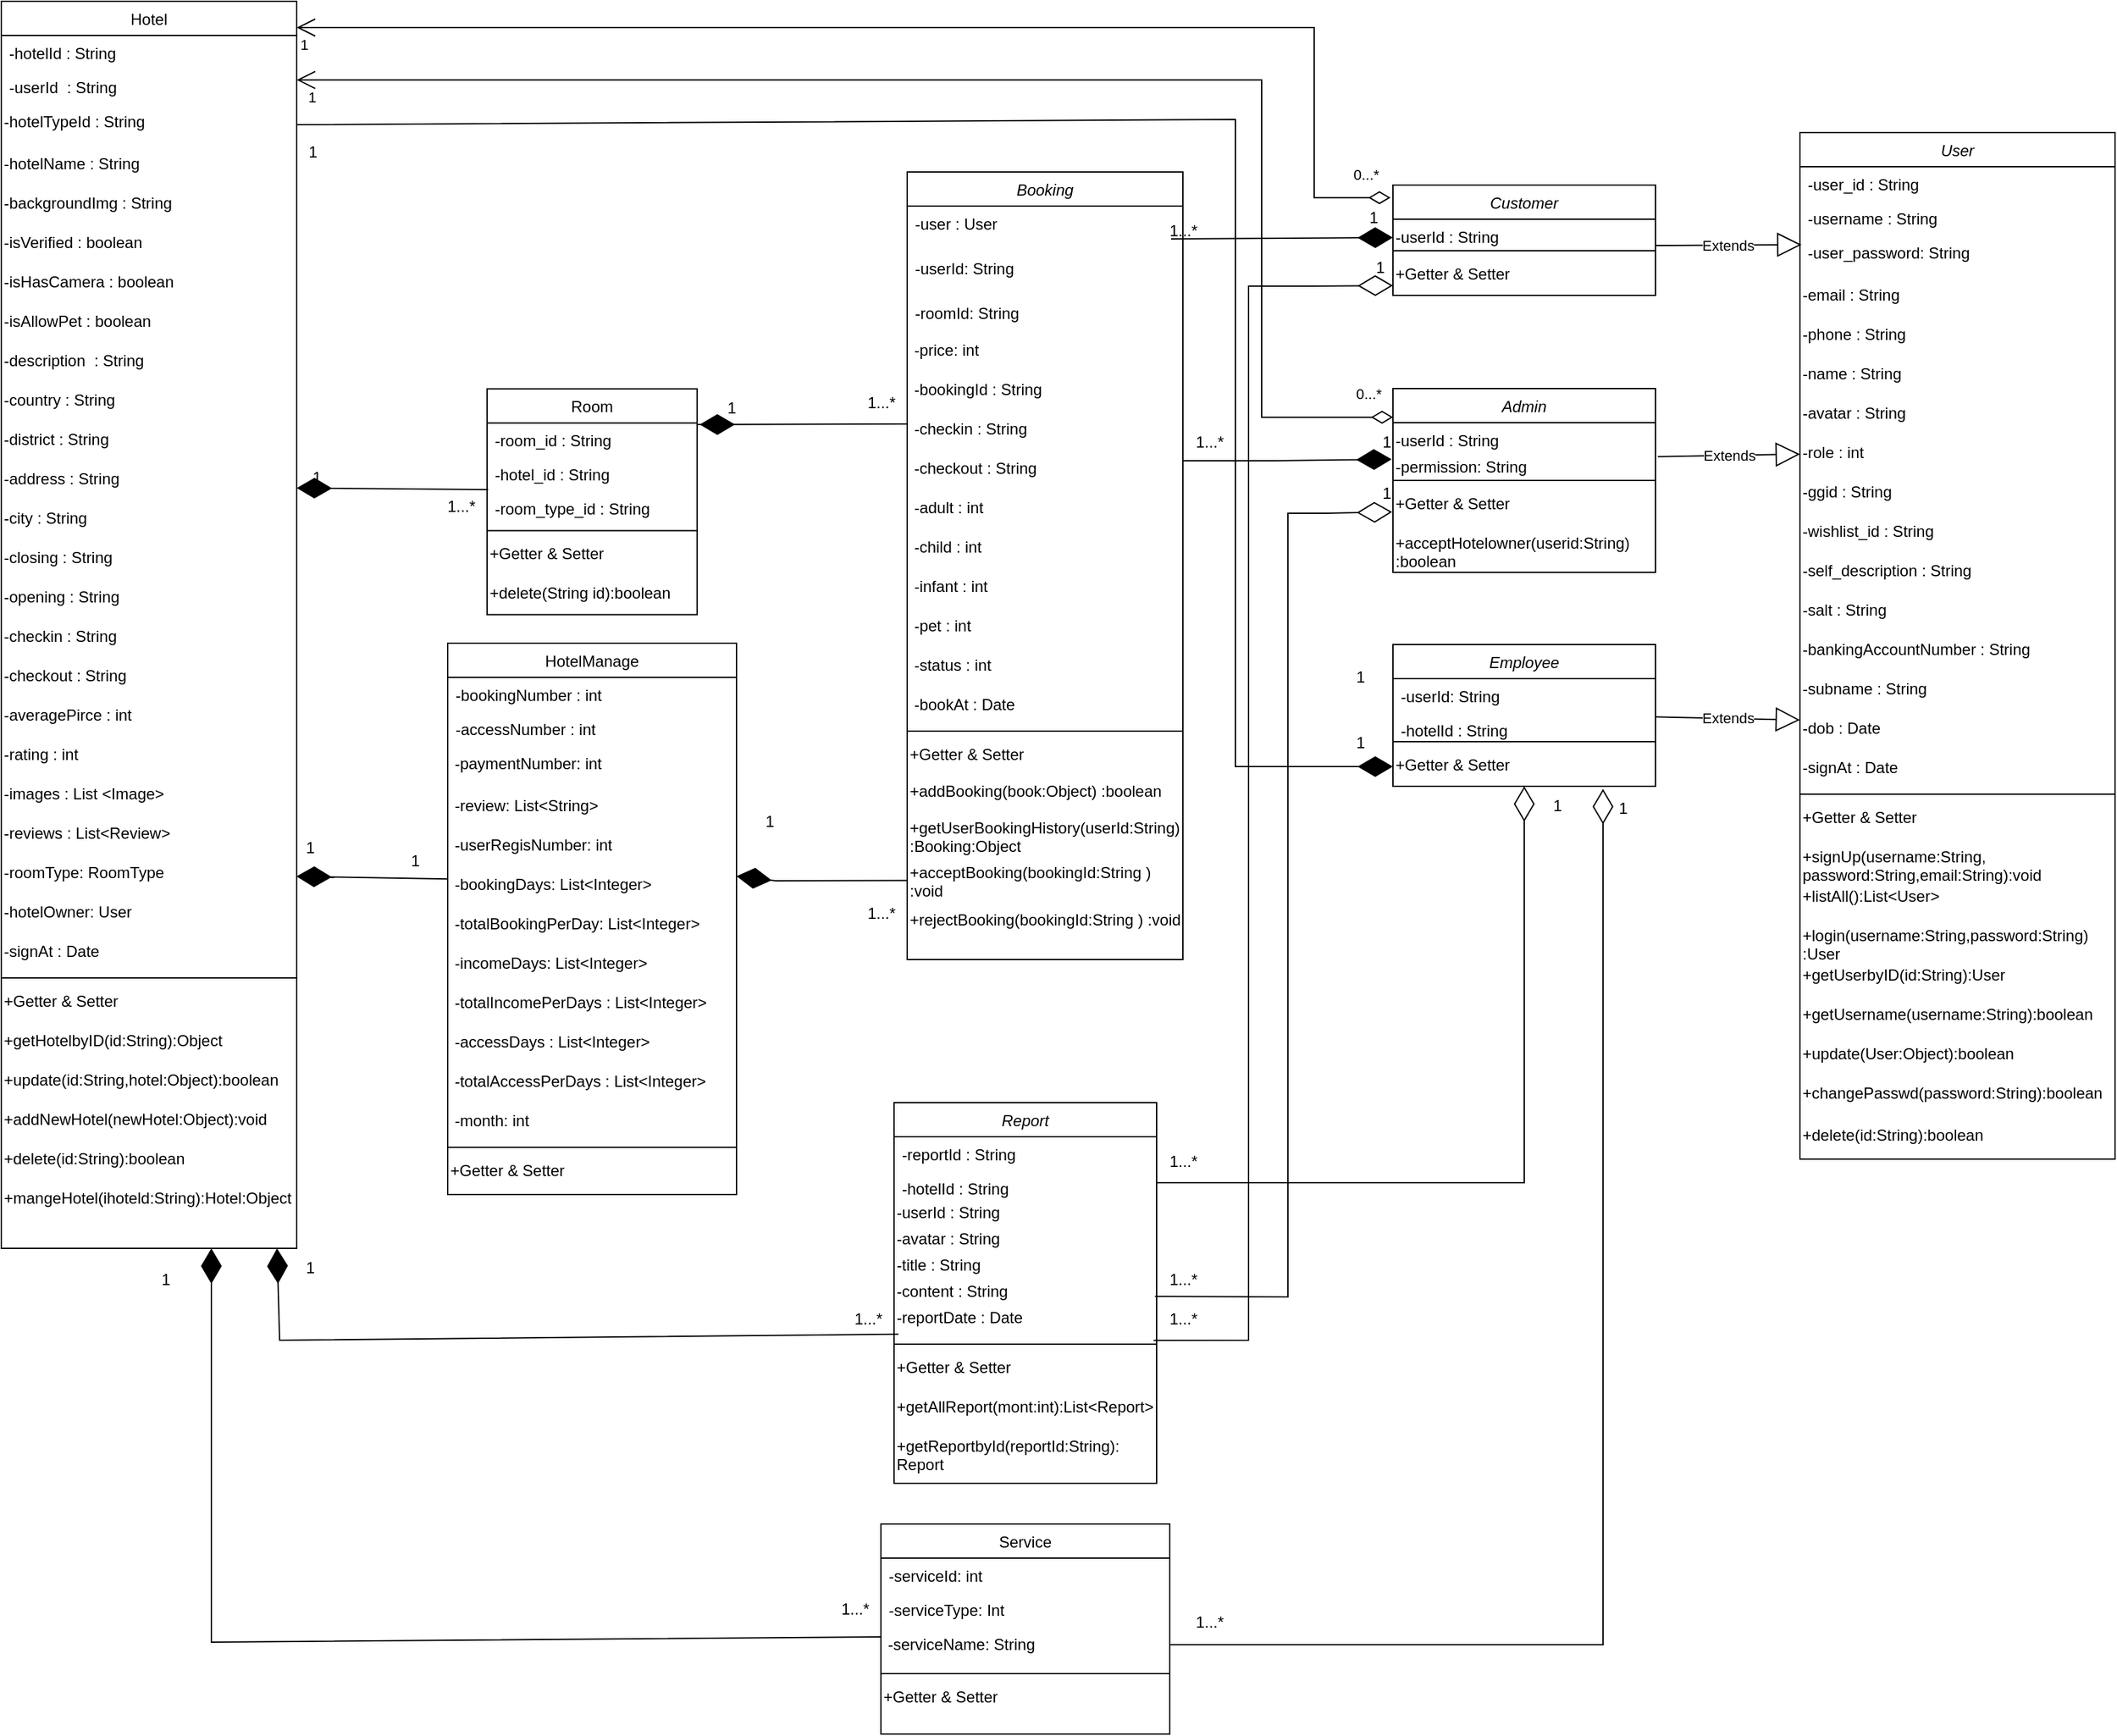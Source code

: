 <mxfile version="21.5.0" type="google">
  <diagram name="Page-1" id="u8LZw5R5EZJJty8M6dNz">
    <mxGraphModel grid="1" page="1" gridSize="10" guides="1" tooltips="1" connect="1" arrows="1" fold="1" pageScale="1" pageWidth="850" pageHeight="1100" math="0" shadow="0">
      <root>
        <mxCell id="0" />
        <mxCell id="1" parent="0" />
        <mxCell id="a9qANa3PcaQQ9SdjPRjh-1" value="User" style="swimlane;fontStyle=2;align=center;verticalAlign=top;childLayout=stackLayout;horizontal=1;startSize=26;horizontalStack=0;resizeParent=1;resizeLast=0;collapsible=1;marginBottom=0;rounded=0;shadow=0;strokeWidth=1;" vertex="1" parent="1">
          <mxGeometry x="2070" y="130" width="240" height="782" as="geometry">
            <mxRectangle x="230" y="140" width="160" height="26" as="alternateBounds" />
          </mxGeometry>
        </mxCell>
        <mxCell id="a9qANa3PcaQQ9SdjPRjh-2" value="-user_id : String" style="text;align=left;verticalAlign=top;spacingLeft=4;spacingRight=4;overflow=hidden;rotatable=0;points=[[0,0.5],[1,0.5]];portConstraint=eastwest;" vertex="1" parent="a9qANa3PcaQQ9SdjPRjh-1">
          <mxGeometry y="26" width="240" height="26" as="geometry" />
        </mxCell>
        <mxCell id="a9qANa3PcaQQ9SdjPRjh-3" value="-username : String" style="text;align=left;verticalAlign=top;spacingLeft=4;spacingRight=4;overflow=hidden;rotatable=0;points=[[0,0.5],[1,0.5]];portConstraint=eastwest;rounded=0;shadow=0;html=0;" vertex="1" parent="a9qANa3PcaQQ9SdjPRjh-1">
          <mxGeometry y="52" width="240" height="26" as="geometry" />
        </mxCell>
        <mxCell id="a9qANa3PcaQQ9SdjPRjh-4" value="-user_password: String " style="text;align=left;verticalAlign=top;spacingLeft=4;spacingRight=4;overflow=hidden;rotatable=0;points=[[0,0.5],[1,0.5]];portConstraint=eastwest;rounded=0;shadow=0;html=0;" vertex="1" parent="a9qANa3PcaQQ9SdjPRjh-1">
          <mxGeometry y="78" width="240" height="32" as="geometry" />
        </mxCell>
        <mxCell id="a9qANa3PcaQQ9SdjPRjh-5" value="-email&amp;nbsp;: String" style="text;whiteSpace=wrap;html=1;" vertex="1" parent="a9qANa3PcaQQ9SdjPRjh-1">
          <mxGeometry y="110" width="240" height="30" as="geometry" />
        </mxCell>
        <mxCell id="a9qANa3PcaQQ9SdjPRjh-6" value="-phone&amp;nbsp;: String" style="text;whiteSpace=wrap;html=1;" vertex="1" parent="a9qANa3PcaQQ9SdjPRjh-1">
          <mxGeometry y="140" width="240" height="30" as="geometry" />
        </mxCell>
        <mxCell id="a9qANa3PcaQQ9SdjPRjh-7" value="-name&amp;nbsp;: String" style="text;whiteSpace=wrap;html=1;" vertex="1" parent="a9qANa3PcaQQ9SdjPRjh-1">
          <mxGeometry y="170" width="240" height="30" as="geometry" />
        </mxCell>
        <mxCell id="a9qANa3PcaQQ9SdjPRjh-8" value="-avatar&amp;nbsp;: String" style="text;whiteSpace=wrap;html=1;" vertex="1" parent="a9qANa3PcaQQ9SdjPRjh-1">
          <mxGeometry y="200" width="240" height="30" as="geometry" />
        </mxCell>
        <mxCell id="a9qANa3PcaQQ9SdjPRjh-9" value="-role : int" style="text;whiteSpace=wrap;html=1;" vertex="1" parent="a9qANa3PcaQQ9SdjPRjh-1">
          <mxGeometry y="230" width="240" height="30" as="geometry" />
        </mxCell>
        <mxCell id="a9qANa3PcaQQ9SdjPRjh-10" value="-ggid&amp;nbsp;: String" style="text;whiteSpace=wrap;html=1;" vertex="1" parent="a9qANa3PcaQQ9SdjPRjh-1">
          <mxGeometry y="260" width="240" height="30" as="geometry" />
        </mxCell>
        <mxCell id="a9qANa3PcaQQ9SdjPRjh-11" value="-wishlist_id&amp;nbsp;: String" style="text;whiteSpace=wrap;html=1;" vertex="1" parent="a9qANa3PcaQQ9SdjPRjh-1">
          <mxGeometry y="290" width="240" height="30" as="geometry" />
        </mxCell>
        <mxCell id="a9qANa3PcaQQ9SdjPRjh-12" value="-self_description&amp;nbsp;: String" style="text;whiteSpace=wrap;html=1;" vertex="1" parent="a9qANa3PcaQQ9SdjPRjh-1">
          <mxGeometry y="320" width="240" height="30" as="geometry" />
        </mxCell>
        <mxCell id="a9qANa3PcaQQ9SdjPRjh-13" value="-salt&amp;nbsp;: String" style="text;whiteSpace=wrap;html=1;" vertex="1" parent="a9qANa3PcaQQ9SdjPRjh-1">
          <mxGeometry y="350" width="240" height="30" as="geometry" />
        </mxCell>
        <mxCell id="a9qANa3PcaQQ9SdjPRjh-14" value="-bankingAccountNumber&amp;nbsp;: String" style="text;whiteSpace=wrap;html=1;" vertex="1" parent="a9qANa3PcaQQ9SdjPRjh-1">
          <mxGeometry y="380" width="240" height="30" as="geometry" />
        </mxCell>
        <mxCell id="a9qANa3PcaQQ9SdjPRjh-15" value="-subname&amp;nbsp;: String" style="text;whiteSpace=wrap;html=1;" vertex="1" parent="a9qANa3PcaQQ9SdjPRjh-1">
          <mxGeometry y="410" width="240" height="30" as="geometry" />
        </mxCell>
        <mxCell id="a9qANa3PcaQQ9SdjPRjh-16" value="-dob : Date" style="text;whiteSpace=wrap;html=1;" vertex="1" parent="a9qANa3PcaQQ9SdjPRjh-1">
          <mxGeometry y="440" width="240" height="30" as="geometry" />
        </mxCell>
        <mxCell id="a9qANa3PcaQQ9SdjPRjh-17" value="-signAt : Date" style="text;whiteSpace=wrap;html=1;" vertex="1" parent="a9qANa3PcaQQ9SdjPRjh-1">
          <mxGeometry y="470" width="240" height="30" as="geometry" />
        </mxCell>
        <mxCell id="a9qANa3PcaQQ9SdjPRjh-18" value="" style="line;html=1;strokeWidth=1;align=left;verticalAlign=middle;spacingTop=-1;spacingLeft=3;spacingRight=3;rotatable=0;labelPosition=right;points=[];portConstraint=eastwest;" vertex="1" parent="a9qANa3PcaQQ9SdjPRjh-1">
          <mxGeometry y="500" width="240" height="8" as="geometry" />
        </mxCell>
        <mxCell id="a9qANa3PcaQQ9SdjPRjh-19" value="+Getter &amp;amp; Setter&amp;nbsp;" style="text;whiteSpace=wrap;html=1;" vertex="1" parent="a9qANa3PcaQQ9SdjPRjh-1">
          <mxGeometry y="508" width="240" height="30" as="geometry" />
        </mxCell>
        <mxCell id="a9qANa3PcaQQ9SdjPRjh-20" value="+signUp(username:String,&lt;br&gt;password:String,email:String):void&amp;nbsp;" style="text;whiteSpace=wrap;html=1;" vertex="1" parent="a9qANa3PcaQQ9SdjPRjh-1">
          <mxGeometry y="538" width="240" height="30" as="geometry" />
        </mxCell>
        <mxCell id="a9qANa3PcaQQ9SdjPRjh-21" value="+listAll():List&amp;lt;User&amp;gt;" style="text;whiteSpace=wrap;html=1;" vertex="1" parent="a9qANa3PcaQQ9SdjPRjh-1">
          <mxGeometry y="568" width="240" height="30" as="geometry" />
        </mxCell>
        <mxCell id="a9qANa3PcaQQ9SdjPRjh-22" value="+login(username:String,password:String)&lt;br&gt;:User" style="text;whiteSpace=wrap;html=1;" vertex="1" parent="a9qANa3PcaQQ9SdjPRjh-1">
          <mxGeometry y="598" width="240" height="30" as="geometry" />
        </mxCell>
        <mxCell id="a9qANa3PcaQQ9SdjPRjh-23" value="+getUserbyID(id:String):User" style="text;whiteSpace=wrap;html=1;" vertex="1" parent="a9qANa3PcaQQ9SdjPRjh-1">
          <mxGeometry y="628" width="240" height="30" as="geometry" />
        </mxCell>
        <mxCell id="a9qANa3PcaQQ9SdjPRjh-24" value="+getUsername(username:String):boolean" style="text;whiteSpace=wrap;html=1;" vertex="1" parent="a9qANa3PcaQQ9SdjPRjh-1">
          <mxGeometry y="658" width="240" height="30" as="geometry" />
        </mxCell>
        <mxCell id="a9qANa3PcaQQ9SdjPRjh-25" value="+update(User:Object):boolean" style="text;whiteSpace=wrap;html=1;" vertex="1" parent="a9qANa3PcaQQ9SdjPRjh-1">
          <mxGeometry y="688" width="240" height="30" as="geometry" />
        </mxCell>
        <mxCell id="a9qANa3PcaQQ9SdjPRjh-26" value="+changePasswd(password:String):boolean" style="text;whiteSpace=wrap;html=1;" vertex="1" parent="a9qANa3PcaQQ9SdjPRjh-1">
          <mxGeometry y="718" width="240" height="32" as="geometry" />
        </mxCell>
        <mxCell id="a9qANa3PcaQQ9SdjPRjh-27" value="+delete(id:String):boolean" style="text;whiteSpace=wrap;html=1;" vertex="1" parent="a9qANa3PcaQQ9SdjPRjh-1">
          <mxGeometry y="750" width="240" height="32" as="geometry" />
        </mxCell>
        <mxCell id="a9qANa3PcaQQ9SdjPRjh-28" value="Hotel" style="swimlane;fontStyle=0;align=center;verticalAlign=top;childLayout=stackLayout;horizontal=1;startSize=26;horizontalStack=0;resizeParent=1;resizeLast=0;collapsible=1;marginBottom=0;rounded=0;shadow=0;strokeWidth=1;" vertex="1" parent="1">
          <mxGeometry x="700" y="30" width="225" height="950" as="geometry">
            <mxRectangle x="130" y="380" width="160" height="26" as="alternateBounds" />
          </mxGeometry>
        </mxCell>
        <mxCell id="a9qANa3PcaQQ9SdjPRjh-29" value="-hotelId : String" style="text;align=left;verticalAlign=top;spacingLeft=4;spacingRight=4;overflow=hidden;rotatable=0;points=[[0,0.5],[1,0.5]];portConstraint=eastwest;" vertex="1" parent="a9qANa3PcaQQ9SdjPRjh-28">
          <mxGeometry y="26" width="225" height="26" as="geometry" />
        </mxCell>
        <mxCell id="a9qANa3PcaQQ9SdjPRjh-30" value="-userId  : String" style="text;align=left;verticalAlign=top;spacingLeft=4;spacingRight=4;overflow=hidden;rotatable=0;points=[[0,0.5],[1,0.5]];portConstraint=eastwest;rounded=0;shadow=0;html=0;" vertex="1" parent="a9qANa3PcaQQ9SdjPRjh-28">
          <mxGeometry y="52" width="225" height="26" as="geometry" />
        </mxCell>
        <mxCell id="a9qANa3PcaQQ9SdjPRjh-31" value="-hotelTypeId&amp;nbsp;: String" style="text;whiteSpace=wrap;html=1;" vertex="1" parent="a9qANa3PcaQQ9SdjPRjh-28">
          <mxGeometry y="78" width="225" height="32" as="geometry" />
        </mxCell>
        <mxCell id="a9qANa3PcaQQ9SdjPRjh-32" value="-hotelName&amp;nbsp;: String" style="text;whiteSpace=wrap;html=1;" vertex="1" parent="a9qANa3PcaQQ9SdjPRjh-28">
          <mxGeometry y="110" width="225" height="30" as="geometry" />
        </mxCell>
        <mxCell id="a9qANa3PcaQQ9SdjPRjh-33" value="-backgroundImg&amp;nbsp;: String" style="text;whiteSpace=wrap;html=1;" vertex="1" parent="a9qANa3PcaQQ9SdjPRjh-28">
          <mxGeometry y="140" width="225" height="30" as="geometry" />
        </mxCell>
        <mxCell id="a9qANa3PcaQQ9SdjPRjh-34" value="-isVerified : boolean" style="text;whiteSpace=wrap;html=1;" vertex="1" parent="a9qANa3PcaQQ9SdjPRjh-28">
          <mxGeometry y="170" width="225" height="30" as="geometry" />
        </mxCell>
        <mxCell id="a9qANa3PcaQQ9SdjPRjh-35" value="-isHasCamera : boolean" style="text;whiteSpace=wrap;html=1;" vertex="1" parent="a9qANa3PcaQQ9SdjPRjh-28">
          <mxGeometry y="200" width="225" height="30" as="geometry" />
        </mxCell>
        <mxCell id="a9qANa3PcaQQ9SdjPRjh-36" value="-isAllowPet : boolean" style="text;whiteSpace=wrap;html=1;" vertex="1" parent="a9qANa3PcaQQ9SdjPRjh-28">
          <mxGeometry y="230" width="225" height="30" as="geometry" />
        </mxCell>
        <mxCell id="a9qANa3PcaQQ9SdjPRjh-37" value="-description&amp;nbsp;&amp;nbsp;: String" style="text;whiteSpace=wrap;html=1;" vertex="1" parent="a9qANa3PcaQQ9SdjPRjh-28">
          <mxGeometry y="260" width="225" height="30" as="geometry" />
        </mxCell>
        <mxCell id="a9qANa3PcaQQ9SdjPRjh-38" value="-country&amp;nbsp;: String" style="text;whiteSpace=wrap;html=1;" vertex="1" parent="a9qANa3PcaQQ9SdjPRjh-28">
          <mxGeometry y="290" width="225" height="30" as="geometry" />
        </mxCell>
        <mxCell id="a9qANa3PcaQQ9SdjPRjh-39" value="-district&amp;nbsp;: String" style="text;whiteSpace=wrap;html=1;" vertex="1" parent="a9qANa3PcaQQ9SdjPRjh-28">
          <mxGeometry y="320" width="225" height="30" as="geometry" />
        </mxCell>
        <mxCell id="a9qANa3PcaQQ9SdjPRjh-40" value="-address&amp;nbsp;: String" style="text;whiteSpace=wrap;html=1;" vertex="1" parent="a9qANa3PcaQQ9SdjPRjh-28">
          <mxGeometry y="350" width="225" height="30" as="geometry" />
        </mxCell>
        <mxCell id="a9qANa3PcaQQ9SdjPRjh-41" value="-city&amp;nbsp;: String" style="text;whiteSpace=wrap;html=1;" vertex="1" parent="a9qANa3PcaQQ9SdjPRjh-28">
          <mxGeometry y="380" width="225" height="30" as="geometry" />
        </mxCell>
        <mxCell id="a9qANa3PcaQQ9SdjPRjh-42" value="-closing&amp;nbsp;: String" style="text;whiteSpace=wrap;html=1;" vertex="1" parent="a9qANa3PcaQQ9SdjPRjh-28">
          <mxGeometry y="410" width="225" height="30" as="geometry" />
        </mxCell>
        <mxCell id="a9qANa3PcaQQ9SdjPRjh-43" value="-opening&amp;nbsp;: String" style="text;whiteSpace=wrap;html=1;" vertex="1" parent="a9qANa3PcaQQ9SdjPRjh-28">
          <mxGeometry y="440" width="225" height="30" as="geometry" />
        </mxCell>
        <mxCell id="a9qANa3PcaQQ9SdjPRjh-44" value="-checkin&amp;nbsp;: String" style="text;whiteSpace=wrap;html=1;" vertex="1" parent="a9qANa3PcaQQ9SdjPRjh-28">
          <mxGeometry y="470" width="225" height="30" as="geometry" />
        </mxCell>
        <mxCell id="a9qANa3PcaQQ9SdjPRjh-45" value="-checkout&amp;nbsp;: String" style="text;whiteSpace=wrap;html=1;" vertex="1" parent="a9qANa3PcaQQ9SdjPRjh-28">
          <mxGeometry y="500" width="225" height="30" as="geometry" />
        </mxCell>
        <mxCell id="a9qANa3PcaQQ9SdjPRjh-46" value="-averagePirce : int" style="text;whiteSpace=wrap;html=1;" vertex="1" parent="a9qANa3PcaQQ9SdjPRjh-28">
          <mxGeometry y="530" width="225" height="30" as="geometry" />
        </mxCell>
        <mxCell id="a9qANa3PcaQQ9SdjPRjh-47" value="-rating : int" style="text;whiteSpace=wrap;html=1;" vertex="1" parent="a9qANa3PcaQQ9SdjPRjh-28">
          <mxGeometry y="560" width="225" height="30" as="geometry" />
        </mxCell>
        <mxCell id="a9qANa3PcaQQ9SdjPRjh-49" value="-images : List &amp;lt;Image&amp;gt;" style="text;whiteSpace=wrap;html=1;" vertex="1" parent="a9qANa3PcaQQ9SdjPRjh-28">
          <mxGeometry y="590" width="225" height="30" as="geometry" />
        </mxCell>
        <mxCell id="a9qANa3PcaQQ9SdjPRjh-50" value="-reviews : List&amp;lt;Review&amp;gt;" style="text;whiteSpace=wrap;html=1;" vertex="1" parent="a9qANa3PcaQQ9SdjPRjh-28">
          <mxGeometry y="620" width="225" height="30" as="geometry" />
        </mxCell>
        <mxCell id="a9qANa3PcaQQ9SdjPRjh-51" value="-roomType: RoomType" style="text;whiteSpace=wrap;html=1;" vertex="1" parent="a9qANa3PcaQQ9SdjPRjh-28">
          <mxGeometry y="650" width="225" height="30" as="geometry" />
        </mxCell>
        <mxCell id="a9qANa3PcaQQ9SdjPRjh-53" value="-hotelOwner: User" style="text;whiteSpace=wrap;html=1;" vertex="1" parent="a9qANa3PcaQQ9SdjPRjh-28">
          <mxGeometry y="680" width="225" height="30" as="geometry" />
        </mxCell>
        <mxCell id="a9qANa3PcaQQ9SdjPRjh-54" value="-signAt : Date" style="text;whiteSpace=wrap;html=1;" vertex="1" parent="a9qANa3PcaQQ9SdjPRjh-28">
          <mxGeometry y="710" width="225" height="30" as="geometry" />
        </mxCell>
        <mxCell id="a9qANa3PcaQQ9SdjPRjh-55" value="" style="line;html=1;strokeWidth=1;align=left;verticalAlign=middle;spacingTop=-1;spacingLeft=3;spacingRight=3;rotatable=0;labelPosition=right;points=[];portConstraint=eastwest;" vertex="1" parent="a9qANa3PcaQQ9SdjPRjh-28">
          <mxGeometry y="740" width="225" height="8" as="geometry" />
        </mxCell>
        <mxCell id="a9qANa3PcaQQ9SdjPRjh-56" value="+Getter &amp;amp; Setter&amp;nbsp;" style="text;whiteSpace=wrap;html=1;" vertex="1" parent="a9qANa3PcaQQ9SdjPRjh-28">
          <mxGeometry y="748" width="225" height="30" as="geometry" />
        </mxCell>
        <mxCell id="a9qANa3PcaQQ9SdjPRjh-57" value="+getHotelbyID(id:String):Object" style="text;whiteSpace=wrap;html=1;" vertex="1" parent="a9qANa3PcaQQ9SdjPRjh-28">
          <mxGeometry y="778" width="225" height="30" as="geometry" />
        </mxCell>
        <mxCell id="a9qANa3PcaQQ9SdjPRjh-58" value="+update(id:String,hotel:Object):boolean" style="text;whiteSpace=wrap;html=1;" vertex="1" parent="a9qANa3PcaQQ9SdjPRjh-28">
          <mxGeometry y="808" width="225" height="30" as="geometry" />
        </mxCell>
        <mxCell id="a9qANa3PcaQQ9SdjPRjh-59" value="+addNewHotel(newHotel:Object):void" style="text;whiteSpace=wrap;html=1;" vertex="1" parent="a9qANa3PcaQQ9SdjPRjh-28">
          <mxGeometry y="838" width="225" height="30" as="geometry" />
        </mxCell>
        <mxCell id="a9qANa3PcaQQ9SdjPRjh-60" value="+delete(id:String):boolean" style="text;whiteSpace=wrap;html=1;" vertex="1" parent="a9qANa3PcaQQ9SdjPRjh-28">
          <mxGeometry y="868" width="225" height="30" as="geometry" />
        </mxCell>
        <mxCell id="a9qANa3PcaQQ9SdjPRjh-61" value="+mangeHotel(ihoteld:String):Hotel:Object" style="text;whiteSpace=wrap;html=1;" vertex="1" parent="a9qANa3PcaQQ9SdjPRjh-28">
          <mxGeometry y="898" width="225" height="30" as="geometry" />
        </mxCell>
        <mxCell id="a9qANa3PcaQQ9SdjPRjh-62" value="Room" style="swimlane;fontStyle=0;align=center;verticalAlign=top;childLayout=stackLayout;horizontal=1;startSize=26;horizontalStack=0;resizeParent=1;resizeLast=0;collapsible=1;marginBottom=0;rounded=0;shadow=0;strokeWidth=1;" vertex="1" parent="1">
          <mxGeometry x="1070" y="325.24" width="160" height="172" as="geometry">
            <mxRectangle x="550" y="140" width="160" height="26" as="alternateBounds" />
          </mxGeometry>
        </mxCell>
        <mxCell id="a9qANa3PcaQQ9SdjPRjh-63" value="" style="endArrow=diamondThin;endFill=1;endSize=24;html=1;rounded=0;entryX=1.012;entryY=-0.031;entryDx=0;entryDy=0;exitX=1.001;exitY=-0.031;exitDx=0;exitDy=0;entryPerimeter=0;exitPerimeter=0;" edge="1" parent="a9qANa3PcaQQ9SdjPRjh-62">
          <mxGeometry width="160" relative="1" as="geometry">
            <mxPoint x="160.16" y="27.194" as="sourcePoint" />
            <mxPoint x="161.92" y="27.194" as="targetPoint" />
            <Array as="points">
              <mxPoint x="320" y="26.76" />
            </Array>
          </mxGeometry>
        </mxCell>
        <mxCell id="a9qANa3PcaQQ9SdjPRjh-64" value="-room_id : String" style="text;align=left;verticalAlign=top;spacingLeft=4;spacingRight=4;overflow=hidden;rotatable=0;points=[[0,0.5],[1,0.5]];portConstraint=eastwest;" vertex="1" parent="a9qANa3PcaQQ9SdjPRjh-62">
          <mxGeometry y="26" width="160" height="26" as="geometry" />
        </mxCell>
        <mxCell id="a9qANa3PcaQQ9SdjPRjh-65" value="-hotel_id : String" style="text;align=left;verticalAlign=top;spacingLeft=4;spacingRight=4;overflow=hidden;rotatable=0;points=[[0,0.5],[1,0.5]];portConstraint=eastwest;rounded=0;shadow=0;html=0;" vertex="1" parent="a9qANa3PcaQQ9SdjPRjh-62">
          <mxGeometry y="52" width="160" height="26" as="geometry" />
        </mxCell>
        <mxCell id="a9qANa3PcaQQ9SdjPRjh-66" value="-room_type_id : String" style="text;align=left;verticalAlign=top;spacingLeft=4;spacingRight=4;overflow=hidden;rotatable=0;points=[[0,0.5],[1,0.5]];portConstraint=eastwest;rounded=0;shadow=0;html=0;" vertex="1" parent="a9qANa3PcaQQ9SdjPRjh-62">
          <mxGeometry y="78" width="160" height="26" as="geometry" />
        </mxCell>
        <mxCell id="a9qANa3PcaQQ9SdjPRjh-67" value="" style="line;html=1;strokeWidth=1;align=left;verticalAlign=middle;spacingTop=-1;spacingLeft=3;spacingRight=3;rotatable=0;labelPosition=right;points=[];portConstraint=eastwest;" vertex="1" parent="a9qANa3PcaQQ9SdjPRjh-62">
          <mxGeometry y="104" width="160" height="8" as="geometry" />
        </mxCell>
        <mxCell id="a9qANa3PcaQQ9SdjPRjh-68" value="+Getter &amp;amp; Setter&amp;nbsp;" style="text;whiteSpace=wrap;html=1;" vertex="1" parent="a9qANa3PcaQQ9SdjPRjh-62">
          <mxGeometry y="112" width="160" height="30" as="geometry" />
        </mxCell>
        <mxCell id="a9qANa3PcaQQ9SdjPRjh-69" value="+delete(String id):boolean" style="text;whiteSpace=wrap;html=1;" vertex="1" parent="a9qANa3PcaQQ9SdjPRjh-62">
          <mxGeometry y="142" width="160" height="30" as="geometry" />
        </mxCell>
        <mxCell id="a9qANa3PcaQQ9SdjPRjh-70" value="Report" style="swimlane;fontStyle=2;align=center;verticalAlign=top;childLayout=stackLayout;horizontal=1;startSize=26;horizontalStack=0;resizeParent=1;resizeLast=0;collapsible=1;marginBottom=0;rounded=0;shadow=0;strokeWidth=1;" vertex="1" parent="1">
          <mxGeometry x="1380" y="869" width="200" height="290" as="geometry">
            <mxRectangle x="230" y="140" width="160" height="26" as="alternateBounds" />
          </mxGeometry>
        </mxCell>
        <mxCell id="a9qANa3PcaQQ9SdjPRjh-71" value="-reportId : String" style="text;align=left;verticalAlign=top;spacingLeft=4;spacingRight=4;overflow=hidden;rotatable=0;points=[[0,0.5],[1,0.5]];portConstraint=eastwest;" vertex="1" parent="a9qANa3PcaQQ9SdjPRjh-70">
          <mxGeometry y="26" width="200" height="26" as="geometry" />
        </mxCell>
        <mxCell id="a9qANa3PcaQQ9SdjPRjh-72" value="-hotelId : String" style="text;align=left;verticalAlign=top;spacingLeft=4;spacingRight=4;overflow=hidden;rotatable=0;points=[[0,0.5],[1,0.5]];portConstraint=eastwest;rounded=0;shadow=0;html=0;" vertex="1" parent="a9qANa3PcaQQ9SdjPRjh-70">
          <mxGeometry y="52" width="200" height="18" as="geometry" />
        </mxCell>
        <mxCell id="a9qANa3PcaQQ9SdjPRjh-73" value="-userId : String" style="text;whiteSpace=wrap;html=1;" vertex="1" parent="a9qANa3PcaQQ9SdjPRjh-70">
          <mxGeometry y="70" width="200" height="20" as="geometry" />
        </mxCell>
        <mxCell id="a9qANa3PcaQQ9SdjPRjh-74" value="-avatar : String" style="text;whiteSpace=wrap;html=1;" vertex="1" parent="a9qANa3PcaQQ9SdjPRjh-70">
          <mxGeometry y="90" width="200" height="20" as="geometry" />
        </mxCell>
        <mxCell id="a9qANa3PcaQQ9SdjPRjh-75" value="-title : String" style="text;whiteSpace=wrap;html=1;" vertex="1" parent="a9qANa3PcaQQ9SdjPRjh-70">
          <mxGeometry y="110" width="200" height="20" as="geometry" />
        </mxCell>
        <mxCell id="a9qANa3PcaQQ9SdjPRjh-76" value="-content : String" style="text;whiteSpace=wrap;html=1;" vertex="1" parent="a9qANa3PcaQQ9SdjPRjh-70">
          <mxGeometry y="130" width="200" height="20" as="geometry" />
        </mxCell>
        <mxCell id="a9qANa3PcaQQ9SdjPRjh-77" value="-reportDate : Date" style="text;whiteSpace=wrap;html=1;" vertex="1" parent="a9qANa3PcaQQ9SdjPRjh-70">
          <mxGeometry y="150" width="200" height="30" as="geometry" />
        </mxCell>
        <mxCell id="a9qANa3PcaQQ9SdjPRjh-78" value="" style="line;html=1;strokeWidth=1;align=left;verticalAlign=middle;spacingTop=-1;spacingLeft=3;spacingRight=3;rotatable=0;labelPosition=right;points=[];portConstraint=eastwest;" vertex="1" parent="a9qANa3PcaQQ9SdjPRjh-70">
          <mxGeometry y="180" width="200" height="8" as="geometry" />
        </mxCell>
        <mxCell id="a9qANa3PcaQQ9SdjPRjh-79" value="+Getter &amp;amp; Setter&amp;nbsp;" style="text;whiteSpace=wrap;html=1;" vertex="1" parent="a9qANa3PcaQQ9SdjPRjh-70">
          <mxGeometry y="188" width="200" height="30" as="geometry" />
        </mxCell>
        <mxCell id="a9qANa3PcaQQ9SdjPRjh-80" value="+getAllReport(mont:int):List&amp;lt;Report&amp;gt;&amp;nbsp;" style="text;whiteSpace=wrap;html=1;" vertex="1" parent="a9qANa3PcaQQ9SdjPRjh-70">
          <mxGeometry y="218" width="200" height="30" as="geometry" />
        </mxCell>
        <mxCell id="a9qANa3PcaQQ9SdjPRjh-81" value="+getReportbyId(reportId:String):&lt;br&gt;Report&amp;nbsp;" style="text;whiteSpace=wrap;html=1;" vertex="1" parent="a9qANa3PcaQQ9SdjPRjh-70">
          <mxGeometry y="248" width="200" height="42" as="geometry" />
        </mxCell>
        <mxCell id="a9qANa3PcaQQ9SdjPRjh-89" value="HotelManage" style="swimlane;fontStyle=0;align=center;verticalAlign=top;childLayout=stackLayout;horizontal=1;startSize=26;horizontalStack=0;resizeParent=1;resizeLast=0;collapsible=1;marginBottom=0;rounded=0;shadow=0;strokeWidth=1;" vertex="1" parent="1">
          <mxGeometry x="1040" y="519" width="220" height="420" as="geometry">
            <mxRectangle x="130" y="380" width="160" height="26" as="alternateBounds" />
          </mxGeometry>
        </mxCell>
        <mxCell id="a9qANa3PcaQQ9SdjPRjh-90" value="-bookingNumber : int" style="text;align=left;verticalAlign=top;spacingLeft=4;spacingRight=4;overflow=hidden;rotatable=0;points=[[0,0.5],[1,0.5]];portConstraint=eastwest;" vertex="1" parent="a9qANa3PcaQQ9SdjPRjh-89">
          <mxGeometry y="26" width="220" height="26" as="geometry" />
        </mxCell>
        <mxCell id="a9qANa3PcaQQ9SdjPRjh-91" value="-accessNumber : int" style="text;align=left;verticalAlign=top;spacingLeft=4;spacingRight=4;overflow=hidden;rotatable=0;points=[[0,0.5],[1,0.5]];portConstraint=eastwest;rounded=0;shadow=0;html=0;" vertex="1" parent="a9qANa3PcaQQ9SdjPRjh-89">
          <mxGeometry y="52" width="220" height="26" as="geometry" />
        </mxCell>
        <mxCell id="a9qANa3PcaQQ9SdjPRjh-92" value="&amp;nbsp;-paymentNumber: int" style="text;whiteSpace=wrap;html=1;" vertex="1" parent="a9qANa3PcaQQ9SdjPRjh-89">
          <mxGeometry y="78" width="220" height="32" as="geometry" />
        </mxCell>
        <mxCell id="a9qANa3PcaQQ9SdjPRjh-93" value="&amp;nbsp;-review: List&amp;lt;String&amp;gt;" style="text;whiteSpace=wrap;html=1;" vertex="1" parent="a9qANa3PcaQQ9SdjPRjh-89">
          <mxGeometry y="110" width="220" height="30" as="geometry" />
        </mxCell>
        <mxCell id="a9qANa3PcaQQ9SdjPRjh-94" value="&amp;nbsp;-userRegisNumber: int&amp;nbsp;" style="text;whiteSpace=wrap;html=1;" vertex="1" parent="a9qANa3PcaQQ9SdjPRjh-89">
          <mxGeometry y="140" width="220" height="30" as="geometry" />
        </mxCell>
        <mxCell id="a9qANa3PcaQQ9SdjPRjh-95" value="&amp;nbsp;-bookingDays: List&amp;lt;Integer&amp;gt;" style="text;whiteSpace=wrap;html=1;" vertex="1" parent="a9qANa3PcaQQ9SdjPRjh-89">
          <mxGeometry y="170" width="220" height="30" as="geometry" />
        </mxCell>
        <mxCell id="a9qANa3PcaQQ9SdjPRjh-96" value="&amp;nbsp;-totalBookingPerDay: List&amp;lt;Integer&amp;gt;" style="text;whiteSpace=wrap;html=1;" vertex="1" parent="a9qANa3PcaQQ9SdjPRjh-89">
          <mxGeometry y="200" width="220" height="30" as="geometry" />
        </mxCell>
        <mxCell id="a9qANa3PcaQQ9SdjPRjh-97" value="&amp;nbsp;-incomeDays: List&amp;lt;Integer&amp;gt;" style="text;whiteSpace=wrap;html=1;" vertex="1" parent="a9qANa3PcaQQ9SdjPRjh-89">
          <mxGeometry y="230" width="220" height="30" as="geometry" />
        </mxCell>
        <mxCell id="a9qANa3PcaQQ9SdjPRjh-98" value="&amp;nbsp;-totalIncomePerDays : List&amp;lt;Integer&amp;gt;" style="text;whiteSpace=wrap;html=1;" vertex="1" parent="a9qANa3PcaQQ9SdjPRjh-89">
          <mxGeometry y="260" width="220" height="30" as="geometry" />
        </mxCell>
        <mxCell id="a9qANa3PcaQQ9SdjPRjh-99" value="&amp;nbsp;-accessDays : List&amp;lt;Integer&amp;gt;" style="text;whiteSpace=wrap;html=1;" vertex="1" parent="a9qANa3PcaQQ9SdjPRjh-89">
          <mxGeometry y="290" width="220" height="30" as="geometry" />
        </mxCell>
        <mxCell id="a9qANa3PcaQQ9SdjPRjh-100" value="&amp;nbsp;-totalAccessPerDays : List&amp;lt;Integer&amp;gt;" style="text;whiteSpace=wrap;html=1;" vertex="1" parent="a9qANa3PcaQQ9SdjPRjh-89">
          <mxGeometry y="320" width="220" height="30" as="geometry" />
        </mxCell>
        <mxCell id="a9qANa3PcaQQ9SdjPRjh-101" value="&amp;nbsp;-month: int" style="text;whiteSpace=wrap;html=1;" vertex="1" parent="a9qANa3PcaQQ9SdjPRjh-89">
          <mxGeometry y="350" width="220" height="30" as="geometry" />
        </mxCell>
        <mxCell id="a9qANa3PcaQQ9SdjPRjh-102" value="" style="line;html=1;strokeWidth=1;align=left;verticalAlign=middle;spacingTop=-1;spacingLeft=3;spacingRight=3;rotatable=0;labelPosition=right;points=[];portConstraint=eastwest;" vertex="1" parent="a9qANa3PcaQQ9SdjPRjh-89">
          <mxGeometry y="380" width="220" height="8" as="geometry" />
        </mxCell>
        <mxCell id="a9qANa3PcaQQ9SdjPRjh-103" value="+Getter &amp;amp; Setter&amp;nbsp;" style="text;whiteSpace=wrap;html=1;" vertex="1" parent="a9qANa3PcaQQ9SdjPRjh-89">
          <mxGeometry y="388" width="220" height="28" as="geometry" />
        </mxCell>
        <mxCell id="a9qANa3PcaQQ9SdjPRjh-113" value="Booking" style="swimlane;fontStyle=2;align=center;verticalAlign=top;childLayout=stackLayout;horizontal=1;startSize=26;horizontalStack=0;resizeParent=1;resizeLast=0;collapsible=1;marginBottom=0;rounded=0;shadow=0;strokeWidth=1;" vertex="1" parent="1">
          <mxGeometry x="1390" y="160" width="210" height="600" as="geometry">
            <mxRectangle x="230" y="140" width="160" height="26" as="alternateBounds" />
          </mxGeometry>
        </mxCell>
        <mxCell id="a9qANa3PcaQQ9SdjPRjh-114" value="-user : User" style="text;align=left;verticalAlign=top;spacingLeft=4;spacingRight=4;overflow=hidden;rotatable=0;points=[[0,0.5],[1,0.5]];portConstraint=eastwest;" vertex="1" parent="a9qANa3PcaQQ9SdjPRjh-113">
          <mxGeometry y="26" width="210" height="34" as="geometry" />
        </mxCell>
        <mxCell id="a9qANa3PcaQQ9SdjPRjh-115" value="-userId: String" style="text;align=left;verticalAlign=top;spacingLeft=4;spacingRight=4;overflow=hidden;rotatable=0;points=[[0,0.5],[1,0.5]];portConstraint=eastwest;" vertex="1" parent="a9qANa3PcaQQ9SdjPRjh-113">
          <mxGeometry y="60" width="210" height="34" as="geometry" />
        </mxCell>
        <mxCell id="a9qANa3PcaQQ9SdjPRjh-116" value="-roomId: String" style="text;align=left;verticalAlign=top;spacingLeft=4;spacingRight=4;overflow=hidden;rotatable=0;points=[[0,0.5],[1,0.5]];portConstraint=eastwest;rounded=0;shadow=0;html=0;" vertex="1" parent="a9qANa3PcaQQ9SdjPRjh-113">
          <mxGeometry y="94" width="210" height="28" as="geometry" />
        </mxCell>
        <mxCell id="a9qANa3PcaQQ9SdjPRjh-117" value="&amp;nbsp;-price: int" style="text;whiteSpace=wrap;html=1;" vertex="1" parent="a9qANa3PcaQQ9SdjPRjh-113">
          <mxGeometry y="122" width="210" height="30" as="geometry" />
        </mxCell>
        <mxCell id="a9qANa3PcaQQ9SdjPRjh-118" value="&amp;nbsp;-bookingId : String" style="text;whiteSpace=wrap;html=1;" vertex="1" parent="a9qANa3PcaQQ9SdjPRjh-113">
          <mxGeometry y="152" width="210" height="30" as="geometry" />
        </mxCell>
        <mxCell id="a9qANa3PcaQQ9SdjPRjh-119" value="&amp;nbsp;-checkin : String" style="text;whiteSpace=wrap;html=1;" vertex="1" parent="a9qANa3PcaQQ9SdjPRjh-113">
          <mxGeometry y="182" width="210" height="30" as="geometry" />
        </mxCell>
        <mxCell id="a9qANa3PcaQQ9SdjPRjh-120" value="&amp;nbsp;-checkout : String" style="text;whiteSpace=wrap;html=1;" vertex="1" parent="a9qANa3PcaQQ9SdjPRjh-113">
          <mxGeometry y="212" width="210" height="30" as="geometry" />
        </mxCell>
        <mxCell id="a9qANa3PcaQQ9SdjPRjh-121" value="&amp;nbsp;-adult : int" style="text;whiteSpace=wrap;html=1;" vertex="1" parent="a9qANa3PcaQQ9SdjPRjh-113">
          <mxGeometry y="242" width="210" height="30" as="geometry" />
        </mxCell>
        <mxCell id="a9qANa3PcaQQ9SdjPRjh-122" value="&amp;nbsp;-child : int" style="text;whiteSpace=wrap;html=1;" vertex="1" parent="a9qANa3PcaQQ9SdjPRjh-113">
          <mxGeometry y="272" width="210" height="30" as="geometry" />
        </mxCell>
        <mxCell id="a9qANa3PcaQQ9SdjPRjh-123" value="&amp;nbsp;-infant : int" style="text;whiteSpace=wrap;html=1;" vertex="1" parent="a9qANa3PcaQQ9SdjPRjh-113">
          <mxGeometry y="302" width="210" height="30" as="geometry" />
        </mxCell>
        <mxCell id="a9qANa3PcaQQ9SdjPRjh-124" value="&amp;nbsp;-pet : int" style="text;whiteSpace=wrap;html=1;" vertex="1" parent="a9qANa3PcaQQ9SdjPRjh-113">
          <mxGeometry y="332" width="210" height="30" as="geometry" />
        </mxCell>
        <mxCell id="a9qANa3PcaQQ9SdjPRjh-125" value="&amp;nbsp;-status : int" style="text;whiteSpace=wrap;html=1;" vertex="1" parent="a9qANa3PcaQQ9SdjPRjh-113">
          <mxGeometry y="362" width="210" height="30" as="geometry" />
        </mxCell>
        <mxCell id="a9qANa3PcaQQ9SdjPRjh-126" value="&amp;nbsp;-bookAt : Date" style="text;whiteSpace=wrap;html=1;" vertex="1" parent="a9qANa3PcaQQ9SdjPRjh-113">
          <mxGeometry y="392" width="210" height="30" as="geometry" />
        </mxCell>
        <mxCell id="a9qANa3PcaQQ9SdjPRjh-127" value="" style="line;html=1;strokeWidth=1;align=left;verticalAlign=middle;spacingTop=-1;spacingLeft=3;spacingRight=3;rotatable=0;labelPosition=right;points=[];portConstraint=eastwest;" vertex="1" parent="a9qANa3PcaQQ9SdjPRjh-113">
          <mxGeometry y="422" width="210" height="8" as="geometry" />
        </mxCell>
        <mxCell id="a9qANa3PcaQQ9SdjPRjh-128" value="+Getter &amp;amp; Setter&amp;nbsp;" style="text;whiteSpace=wrap;html=1;" vertex="1" parent="a9qANa3PcaQQ9SdjPRjh-113">
          <mxGeometry y="430" width="210" height="28" as="geometry" />
        </mxCell>
        <mxCell id="a9qANa3PcaQQ9SdjPRjh-129" value="+addBooking(book:Object) :boolean" style="text;whiteSpace=wrap;html=1;" vertex="1" parent="a9qANa3PcaQQ9SdjPRjh-113">
          <mxGeometry y="458" width="210" height="28" as="geometry" />
        </mxCell>
        <mxCell id="a9qANa3PcaQQ9SdjPRjh-130" value="+getUserBookingHistory(userId:String) :Booking:Object" style="text;whiteSpace=wrap;html=1;" vertex="1" parent="a9qANa3PcaQQ9SdjPRjh-113">
          <mxGeometry y="486" width="210" height="34" as="geometry" />
        </mxCell>
        <mxCell id="a9qANa3PcaQQ9SdjPRjh-131" value="+acceptBooking(bookingId:String&amp;nbsp;) :void" style="text;whiteSpace=wrap;html=1;" vertex="1" parent="a9qANa3PcaQQ9SdjPRjh-113">
          <mxGeometry y="520" width="210" height="36" as="geometry" />
        </mxCell>
        <mxCell id="a9qANa3PcaQQ9SdjPRjh-132" value="+rejectBooking(bookingId:String&amp;nbsp;) :void" style="text;whiteSpace=wrap;html=1;" vertex="1" parent="a9qANa3PcaQQ9SdjPRjh-113">
          <mxGeometry y="556" width="210" height="30" as="geometry" />
        </mxCell>
        <mxCell id="a9qANa3PcaQQ9SdjPRjh-154" value="1" style="text;html=1;align=center;verticalAlign=middle;resizable=0;points=[];autosize=1;strokeColor=none;fillColor=none;" vertex="1" parent="1">
          <mxGeometry x="925" y="378" width="30" height="30" as="geometry" />
        </mxCell>
        <mxCell id="a9qANa3PcaQQ9SdjPRjh-155" value="" style="endArrow=diamondThin;endFill=1;endSize=24;html=1;rounded=0;exitX=0.005;exitY=0.95;exitDx=0;exitDy=0;exitPerimeter=0;entryX=0;entryY=0.759;entryDx=0;entryDy=0;entryPerimeter=0;" edge="1" parent="1" source="a9qANa3PcaQQ9SdjPRjh-65" target="a9qANa3PcaQQ9SdjPRjh-154">
          <mxGeometry width="160" relative="1" as="geometry">
            <mxPoint x="1000" y="667" as="sourcePoint" />
            <mxPoint x="930" y="410" as="targetPoint" />
            <Array as="points" />
          </mxGeometry>
        </mxCell>
        <mxCell id="a9qANa3PcaQQ9SdjPRjh-156" value="1...*" style="text;html=1;align=center;verticalAlign=middle;resizable=0;points=[];autosize=1;strokeColor=none;fillColor=none;" vertex="1" parent="1">
          <mxGeometry x="1030" y="400" width="40" height="30" as="geometry" />
        </mxCell>
        <mxCell id="a9qANa3PcaQQ9SdjPRjh-157" value="Employee" style="swimlane;fontStyle=2;align=center;verticalAlign=top;childLayout=stackLayout;horizontal=1;startSize=26;horizontalStack=0;resizeParent=1;resizeLast=0;collapsible=1;marginBottom=0;rounded=0;shadow=0;strokeWidth=1;" vertex="1" parent="1">
          <mxGeometry x="1760" y="520" width="200" height="108" as="geometry">
            <mxRectangle x="230" y="140" width="160" height="26" as="alternateBounds" />
          </mxGeometry>
        </mxCell>
        <mxCell id="a9qANa3PcaQQ9SdjPRjh-158" value="-userId: String" style="text;align=left;verticalAlign=top;spacingLeft=4;spacingRight=4;overflow=hidden;rotatable=0;points=[[0,0.5],[1,0.5]];portConstraint=eastwest;" vertex="1" parent="a9qANa3PcaQQ9SdjPRjh-157">
          <mxGeometry y="26" width="200" height="26" as="geometry" />
        </mxCell>
        <mxCell id="a9qANa3PcaQQ9SdjPRjh-159" value="-hotelId : String" style="text;align=left;verticalAlign=top;spacingLeft=4;spacingRight=4;overflow=hidden;rotatable=0;points=[[0,0.5],[1,0.5]];portConstraint=eastwest;rounded=0;shadow=0;html=0;" vertex="1" parent="a9qANa3PcaQQ9SdjPRjh-157">
          <mxGeometry y="52" width="200" height="18" as="geometry" />
        </mxCell>
        <mxCell id="a9qANa3PcaQQ9SdjPRjh-160" value="" style="line;html=1;strokeWidth=1;align=left;verticalAlign=middle;spacingTop=-1;spacingLeft=3;spacingRight=3;rotatable=0;labelPosition=right;points=[];portConstraint=eastwest;" vertex="1" parent="a9qANa3PcaQQ9SdjPRjh-157">
          <mxGeometry y="70" width="200" height="8" as="geometry" />
        </mxCell>
        <mxCell id="a9qANa3PcaQQ9SdjPRjh-161" value="+Getter &amp;amp; Setter&amp;nbsp;" style="text;whiteSpace=wrap;html=1;" vertex="1" parent="a9qANa3PcaQQ9SdjPRjh-157">
          <mxGeometry y="78" width="200" height="30" as="geometry" />
        </mxCell>
        <mxCell id="a9qANa3PcaQQ9SdjPRjh-162" value="Admin" style="swimlane;fontStyle=2;align=center;verticalAlign=top;childLayout=stackLayout;horizontal=1;startSize=26;horizontalStack=0;resizeParent=1;resizeLast=0;collapsible=1;marginBottom=0;rounded=0;shadow=0;strokeWidth=1;" vertex="1" parent="1">
          <mxGeometry x="1760" y="325" width="200" height="140" as="geometry">
            <mxRectangle x="230" y="140" width="160" height="26" as="alternateBounds" />
          </mxGeometry>
        </mxCell>
        <mxCell id="a9qANa3PcaQQ9SdjPRjh-163" value="-userId : String" style="text;whiteSpace=wrap;html=1;" vertex="1" parent="a9qANa3PcaQQ9SdjPRjh-162">
          <mxGeometry y="26" width="200" height="20" as="geometry" />
        </mxCell>
        <mxCell id="a9qANa3PcaQQ9SdjPRjh-164" value="-permission: String" style="text;whiteSpace=wrap;html=1;" vertex="1" parent="a9qANa3PcaQQ9SdjPRjh-162">
          <mxGeometry y="46" width="200" height="20" as="geometry" />
        </mxCell>
        <mxCell id="a9qANa3PcaQQ9SdjPRjh-165" value="" style="line;html=1;strokeWidth=1;align=left;verticalAlign=middle;spacingTop=-1;spacingLeft=3;spacingRight=3;rotatable=0;labelPosition=right;points=[];portConstraint=eastwest;" vertex="1" parent="a9qANa3PcaQQ9SdjPRjh-162">
          <mxGeometry y="66" width="200" height="8" as="geometry" />
        </mxCell>
        <mxCell id="a9qANa3PcaQQ9SdjPRjh-166" value="+Getter &amp;amp; Setter&amp;nbsp;" style="text;whiteSpace=wrap;html=1;" vertex="1" parent="a9qANa3PcaQQ9SdjPRjh-162">
          <mxGeometry y="74" width="200" height="30" as="geometry" />
        </mxCell>
        <mxCell id="a9qANa3PcaQQ9SdjPRjh-167" value="+acceptHotelowner(userid:String)&lt;br&gt;:boolean" style="text;whiteSpace=wrap;html=1;" vertex="1" parent="a9qANa3PcaQQ9SdjPRjh-162">
          <mxGeometry y="104" width="200" height="36" as="geometry" />
        </mxCell>
        <mxCell id="a9qANa3PcaQQ9SdjPRjh-168" value="Extends" style="endArrow=block;endSize=16;endFill=0;html=1;rounded=0;exitX=1.009;exitY=1.292;exitDx=0;exitDy=0;exitPerimeter=0;entryX=0;entryY=0.5;entryDx=0;entryDy=0;" edge="1" parent="1" source="a9qANa3PcaQQ9SdjPRjh-163" target="a9qANa3PcaQQ9SdjPRjh-9">
          <mxGeometry width="160" relative="1" as="geometry">
            <mxPoint x="1960" y="740" as="sourcePoint" />
            <mxPoint x="2200" y="290" as="targetPoint" />
          </mxGeometry>
        </mxCell>
        <mxCell id="a9qANa3PcaQQ9SdjPRjh-169" value="Extends" style="endArrow=block;endSize=16;endFill=0;html=1;rounded=0;exitX=0.997;exitY=0.176;exitDx=0;exitDy=0;exitPerimeter=0;entryX=0;entryY=0.25;entryDx=0;entryDy=0;" edge="1" parent="1" source="a9qANa3PcaQQ9SdjPRjh-159" target="a9qANa3PcaQQ9SdjPRjh-16">
          <mxGeometry width="160" relative="1" as="geometry">
            <mxPoint x="1734" y="820" as="sourcePoint" />
            <mxPoint x="2210" y="570" as="targetPoint" />
          </mxGeometry>
        </mxCell>
        <mxCell id="a9qANa3PcaQQ9SdjPRjh-170" value="1...*" style="text;html=1;align=center;verticalAlign=middle;resizable=0;points=[];autosize=1;strokeColor=none;fillColor=none;" vertex="1" parent="1">
          <mxGeometry x="1600" y="351.24" width="40" height="30" as="geometry" />
        </mxCell>
        <mxCell id="a9qANa3PcaQQ9SdjPRjh-171" value="1" style="text;html=1;align=center;verticalAlign=middle;resizable=0;points=[];autosize=1;strokeColor=none;fillColor=none;" vertex="1" parent="1">
          <mxGeometry x="1740" y="351.24" width="30" height="30" as="geometry" />
        </mxCell>
        <mxCell id="a9qANa3PcaQQ9SdjPRjh-172" value="" style="endArrow=diamondThin;endFill=1;endSize=24;html=1;rounded=0;entryX=-0.005;entryY=0.394;entryDx=0;entryDy=0;entryPerimeter=0;" edge="1" parent="1" target="a9qANa3PcaQQ9SdjPRjh-164">
          <mxGeometry width="160" relative="1" as="geometry">
            <mxPoint x="1600" y="380" as="sourcePoint" />
            <mxPoint x="1760" y="398" as="targetPoint" />
            <Array as="points">
              <mxPoint x="1670" y="380" />
            </Array>
          </mxGeometry>
        </mxCell>
        <mxCell id="a9qANa3PcaQQ9SdjPRjh-173" value="1...*" style="text;html=1;align=center;verticalAlign=middle;resizable=0;points=[];autosize=1;strokeColor=none;fillColor=none;" vertex="1" parent="1">
          <mxGeometry x="1350" y="321.24" width="40" height="30" as="geometry" />
        </mxCell>
        <mxCell id="a9qANa3PcaQQ9SdjPRjh-174" value="1" style="text;html=1;align=center;verticalAlign=middle;resizable=0;points=[];autosize=1;strokeColor=none;fillColor=none;" vertex="1" parent="1">
          <mxGeometry x="1241" y="325.24" width="30" height="30" as="geometry" />
        </mxCell>
        <mxCell id="a9qANa3PcaQQ9SdjPRjh-175" value="1" style="text;html=1;align=center;verticalAlign=middle;resizable=0;points=[];autosize=1;strokeColor=none;fillColor=none;" vertex="1" parent="1">
          <mxGeometry x="1720" y="580" width="30" height="30" as="geometry" />
        </mxCell>
        <mxCell id="a9qANa3PcaQQ9SdjPRjh-176" value="" style="endArrow=diamondThin;endFill=1;endSize=24;html=1;rounded=0;exitX=1;exitY=0.5;exitDx=0;exitDy=0;entryX=0;entryY=0.5;entryDx=0;entryDy=0;" edge="1" parent="1" source="a9qANa3PcaQQ9SdjPRjh-31" target="a9qANa3PcaQQ9SdjPRjh-161">
          <mxGeometry width="160" relative="1" as="geometry">
            <mxPoint x="1431" y="876.5" as="sourcePoint" />
            <mxPoint x="1567" y="876" as="targetPoint" />
            <Array as="points">
              <mxPoint x="1640" y="120" />
              <mxPoint x="1640" y="220" />
              <mxPoint x="1640" y="290" />
              <mxPoint x="1640" y="613" />
            </Array>
          </mxGeometry>
        </mxCell>
        <mxCell id="a9qANa3PcaQQ9SdjPRjh-177" value="1" style="text;html=1;align=center;verticalAlign=middle;resizable=0;points=[];autosize=1;strokeColor=none;fillColor=none;" vertex="1" parent="1">
          <mxGeometry x="922" y="130" width="30" height="30" as="geometry" />
        </mxCell>
        <mxCell id="a9qANa3PcaQQ9SdjPRjh-178" value="Customer" style="swimlane;fontStyle=2;align=center;verticalAlign=top;childLayout=stackLayout;horizontal=1;startSize=26;horizontalStack=0;resizeParent=1;resizeLast=0;collapsible=1;marginBottom=0;rounded=0;shadow=0;strokeWidth=1;" vertex="1" parent="1">
          <mxGeometry x="1760" y="170" width="200" height="84" as="geometry">
            <mxRectangle x="230" y="140" width="160" height="26" as="alternateBounds" />
          </mxGeometry>
        </mxCell>
        <mxCell id="a9qANa3PcaQQ9SdjPRjh-179" value="-userId : String" style="text;whiteSpace=wrap;html=1;" vertex="1" parent="a9qANa3PcaQQ9SdjPRjh-178">
          <mxGeometry y="26" width="200" height="20" as="geometry" />
        </mxCell>
        <mxCell id="a9qANa3PcaQQ9SdjPRjh-180" value="" style="line;html=1;strokeWidth=1;align=left;verticalAlign=middle;spacingTop=-1;spacingLeft=3;spacingRight=3;rotatable=0;labelPosition=right;points=[];portConstraint=eastwest;" vertex="1" parent="a9qANa3PcaQQ9SdjPRjh-178">
          <mxGeometry y="46" width="200" height="8" as="geometry" />
        </mxCell>
        <mxCell id="a9qANa3PcaQQ9SdjPRjh-181" value="+Getter &amp;amp; Setter&amp;nbsp;" style="text;whiteSpace=wrap;html=1;" vertex="1" parent="a9qANa3PcaQQ9SdjPRjh-178">
          <mxGeometry y="54" width="200" height="30" as="geometry" />
        </mxCell>
        <mxCell id="a9qANa3PcaQQ9SdjPRjh-182" value="Extends" style="endArrow=block;endSize=16;endFill=0;html=1;rounded=0;exitX=1;exitY=1;exitDx=0;exitDy=0;entryX=0.005;entryY=0.231;entryDx=0;entryDy=0;entryPerimeter=0;" edge="1" parent="1" source="a9qANa3PcaQQ9SdjPRjh-179" target="a9qANa3PcaQQ9SdjPRjh-4">
          <mxGeometry width="160" relative="1" as="geometry">
            <mxPoint x="1976" y="160" as="sourcePoint" />
            <mxPoint x="1850" y="720" as="targetPoint" />
          </mxGeometry>
        </mxCell>
        <mxCell id="a9qANa3PcaQQ9SdjPRjh-184" value="1" style="text;html=1;align=center;verticalAlign=middle;resizable=0;points=[];autosize=1;strokeColor=none;fillColor=none;" vertex="1" parent="1">
          <mxGeometry x="1720" y="530" width="30" height="30" as="geometry" />
        </mxCell>
        <mxCell id="a9qANa3PcaQQ9SdjPRjh-186" value="1...*" style="text;html=1;align=center;verticalAlign=middle;resizable=0;points=[];autosize=1;strokeColor=none;fillColor=none;" vertex="1" parent="1">
          <mxGeometry x="1580" y="190" width="40" height="30" as="geometry" />
        </mxCell>
        <mxCell id="a9qANa3PcaQQ9SdjPRjh-187" value="1" style="text;html=1;align=center;verticalAlign=middle;resizable=0;points=[];autosize=1;strokeColor=none;fillColor=none;" vertex="1" parent="1">
          <mxGeometry x="1730" y="180" width="30" height="30" as="geometry" />
        </mxCell>
        <mxCell id="a9qANa3PcaQQ9SdjPRjh-188" value="" style="endArrow=diamondThin;endFill=1;endSize=24;html=1;rounded=0;exitX=1.005;exitY=0.885;exitDx=0;exitDy=0;exitPerimeter=0;" edge="1" parent="1">
          <mxGeometry width="160" relative="1" as="geometry">
            <mxPoint x="1591" y="211" as="sourcePoint" />
            <mxPoint x="1760" y="210" as="targetPoint" />
          </mxGeometry>
        </mxCell>
        <mxCell id="a9qANa3PcaQQ9SdjPRjh-189" value="" style="endArrow=open;html=1;endSize=12;startArrow=diamondThin;startSize=14;startFill=0;edgeStyle=orthogonalEdgeStyle;rounded=0;exitX=-0.009;exitY=0.114;exitDx=0;exitDy=0;exitPerimeter=0;" edge="1" parent="1" source="a9qANa3PcaQQ9SdjPRjh-178" target="a9qANa3PcaQQ9SdjPRjh-28">
          <mxGeometry relative="1" as="geometry">
            <mxPoint x="1600" y="100" as="sourcePoint" />
            <mxPoint x="1760" y="100" as="targetPoint" />
            <Array as="points">
              <mxPoint x="1700" y="180" />
              <mxPoint x="1700" y="50" />
            </Array>
          </mxGeometry>
        </mxCell>
        <mxCell id="a9qANa3PcaQQ9SdjPRjh-190" value="0...*" style="edgeLabel;resizable=0;html=1;align=left;verticalAlign=top;" connectable="0" vertex="1" parent="a9qANa3PcaQQ9SdjPRjh-189">
          <mxGeometry x="-1" relative="1" as="geometry">
            <mxPoint x="-30" y="-31" as="offset" />
          </mxGeometry>
        </mxCell>
        <mxCell id="a9qANa3PcaQQ9SdjPRjh-191" value="1" style="edgeLabel;resizable=0;html=1;align=right;verticalAlign=top;" connectable="0" vertex="1" parent="a9qANa3PcaQQ9SdjPRjh-189">
          <mxGeometry x="1" relative="1" as="geometry">
            <mxPoint x="10" as="offset" />
          </mxGeometry>
        </mxCell>
        <mxCell id="a9qANa3PcaQQ9SdjPRjh-192" value="" style="endArrow=open;html=1;endSize=12;startArrow=diamondThin;startSize=14;startFill=0;edgeStyle=orthogonalEdgeStyle;rounded=0;exitX=0.001;exitY=-0.207;exitDx=0;exitDy=0;exitPerimeter=0;entryX=1;entryY=0.304;entryDx=0;entryDy=0;entryPerimeter=0;" edge="1" parent="1" source="a9qANa3PcaQQ9SdjPRjh-163" target="a9qANa3PcaQQ9SdjPRjh-30">
          <mxGeometry relative="1" as="geometry">
            <mxPoint x="1800" y="231" as="sourcePoint" />
            <mxPoint x="930" y="90" as="targetPoint" />
            <Array as="points">
              <mxPoint x="1660" y="347" />
              <mxPoint x="1660" y="90" />
            </Array>
          </mxGeometry>
        </mxCell>
        <mxCell id="a9qANa3PcaQQ9SdjPRjh-193" value="0...*" style="edgeLabel;resizable=0;html=1;align=left;verticalAlign=top;" connectable="0" vertex="1" parent="a9qANa3PcaQQ9SdjPRjh-192">
          <mxGeometry x="-1" relative="1" as="geometry">
            <mxPoint x="-30" y="-31" as="offset" />
          </mxGeometry>
        </mxCell>
        <mxCell id="a9qANa3PcaQQ9SdjPRjh-194" value="1" style="edgeLabel;resizable=0;html=1;align=right;verticalAlign=top;" connectable="0" vertex="1" parent="a9qANa3PcaQQ9SdjPRjh-192">
          <mxGeometry x="1" relative="1" as="geometry">
            <mxPoint x="15" as="offset" />
          </mxGeometry>
        </mxCell>
        <mxCell id="a9qANa3PcaQQ9SdjPRjh-195" value="" style="endArrow=diamondThin;endFill=1;endSize=24;html=1;rounded=0;exitX=1.083;exitY=0.879;exitDx=0;exitDy=0;exitPerimeter=0;" edge="1" parent="1" source="a9qANa3PcaQQ9SdjPRjh-196">
          <mxGeometry width="160" relative="1" as="geometry">
            <mxPoint x="850" y="790" as="sourcePoint" />
            <mxPoint x="910" y="980" as="targetPoint" />
            <Array as="points">
              <mxPoint x="912" y="1050" />
            </Array>
          </mxGeometry>
        </mxCell>
        <mxCell id="a9qANa3PcaQQ9SdjPRjh-196" value="1...*" style="text;html=1;align=center;verticalAlign=middle;resizable=0;points=[];autosize=1;strokeColor=none;fillColor=none;" vertex="1" parent="1">
          <mxGeometry x="1340" y="1019" width="40" height="30" as="geometry" />
        </mxCell>
        <mxCell id="a9qANa3PcaQQ9SdjPRjh-197" value="1" style="text;html=1;align=center;verticalAlign=middle;resizable=0;points=[];autosize=1;strokeColor=none;fillColor=none;" vertex="1" parent="1">
          <mxGeometry x="920" y="980" width="30" height="30" as="geometry" />
        </mxCell>
        <mxCell id="a9qANa3PcaQQ9SdjPRjh-201" value="1...*" style="text;html=1;align=center;verticalAlign=middle;resizable=0;points=[];autosize=1;strokeColor=none;fillColor=none;" vertex="1" parent="1">
          <mxGeometry x="1580" y="899" width="40" height="30" as="geometry" />
        </mxCell>
        <mxCell id="a9qANa3PcaQQ9SdjPRjh-202" value="1" style="text;html=1;align=center;verticalAlign=middle;resizable=0;points=[];autosize=1;strokeColor=none;fillColor=none;" vertex="1" parent="1">
          <mxGeometry x="1870" y="628" width="30" height="30" as="geometry" />
        </mxCell>
        <mxCell id="a9qANa3PcaQQ9SdjPRjh-203" value="" style="endArrow=diamondThin;endFill=0;endSize=24;html=1;rounded=0;entryX=0.5;entryY=1;entryDx=0;entryDy=0;exitX=1;exitY=0.5;exitDx=0;exitDy=0;" edge="1" parent="1" source="a9qANa3PcaQQ9SdjPRjh-72" target="a9qANa3PcaQQ9SdjPRjh-161">
          <mxGeometry width="160" relative="1" as="geometry">
            <mxPoint x="1580" y="750" as="sourcePoint" />
            <mxPoint x="1740" y="750" as="targetPoint" />
            <Array as="points">
              <mxPoint x="1860" y="930" />
            </Array>
          </mxGeometry>
        </mxCell>
        <mxCell id="a9qANa3PcaQQ9SdjPRjh-207" value="" style="endArrow=diamondThin;endFill=0;endSize=24;html=1;rounded=0;entryX=-0.003;entryY=0.667;entryDx=0;entryDy=0;entryPerimeter=0;exitX=-0.03;exitY=-0.081;exitDx=0;exitDy=0;exitPerimeter=0;" edge="1" parent="1" source="a9qANa3PcaQQ9SdjPRjh-211" target="a9qANa3PcaQQ9SdjPRjh-166">
          <mxGeometry width="160" relative="1" as="geometry">
            <mxPoint x="1580" y="836" as="sourcePoint" />
            <mxPoint x="1860" y="714" as="targetPoint" />
            <Array as="points">
              <mxPoint x="1680" y="1017" />
              <mxPoint x="1680" y="420" />
              <mxPoint x="1710" y="420" />
            </Array>
          </mxGeometry>
        </mxCell>
        <mxCell id="a9qANa3PcaQQ9SdjPRjh-208" value="1" style="text;html=1;align=center;verticalAlign=middle;resizable=0;points=[];autosize=1;strokeColor=none;fillColor=none;" vertex="1" parent="1">
          <mxGeometry x="1740" y="390" width="30" height="30" as="geometry" />
        </mxCell>
        <mxCell id="a9qANa3PcaQQ9SdjPRjh-209" value="1...*" style="text;html=1;align=center;verticalAlign=middle;resizable=0;points=[];autosize=1;strokeColor=none;fillColor=none;" vertex="1" parent="1">
          <mxGeometry x="1580" y="989" width="40" height="30" as="geometry" />
        </mxCell>
        <mxCell id="a9qANa3PcaQQ9SdjPRjh-210" value="" style="endArrow=diamondThin;endFill=0;endSize=24;html=1;rounded=0;entryX=0;entryY=0.75;entryDx=0;entryDy=0;exitX=-0.057;exitY=1.036;exitDx=0;exitDy=0;exitPerimeter=0;" edge="1" parent="1" source="a9qANa3PcaQQ9SdjPRjh-211" target="a9qANa3PcaQQ9SdjPRjh-181">
          <mxGeometry width="160" relative="1" as="geometry">
            <mxPoint x="1580" y="869.5" as="sourcePoint" />
            <mxPoint x="1759" y="452.5" as="targetPoint" />
            <Array as="points">
              <mxPoint x="1650" y="1050" />
              <mxPoint x="1650" y="670" />
              <mxPoint x="1650" y="247" />
              <mxPoint x="1700" y="247" />
            </Array>
          </mxGeometry>
        </mxCell>
        <mxCell id="a9qANa3PcaQQ9SdjPRjh-211" value="1...*" style="text;html=1;align=center;verticalAlign=middle;resizable=0;points=[];autosize=1;strokeColor=none;fillColor=none;" vertex="1" parent="1">
          <mxGeometry x="1580" y="1019" width="40" height="30" as="geometry" />
        </mxCell>
        <mxCell id="a9qANa3PcaQQ9SdjPRjh-212" value="1" style="text;html=1;align=center;verticalAlign=middle;resizable=0;points=[];autosize=1;strokeColor=none;fillColor=none;" vertex="1" parent="1">
          <mxGeometry x="1735" y="218" width="30" height="30" as="geometry" />
        </mxCell>
        <mxCell id="a9qANa3PcaQQ9SdjPRjh-220" value="1...*" style="text;html=1;align=center;verticalAlign=middle;resizable=0;points=[];autosize=1;strokeColor=none;fillColor=none;" vertex="1" parent="1">
          <mxGeometry x="1350" y="710" width="40" height="30" as="geometry" />
        </mxCell>
        <mxCell id="a9qANa3PcaQQ9SdjPRjh-221" value="1" style="text;html=1;align=center;verticalAlign=middle;resizable=0;points=[];autosize=1;strokeColor=none;fillColor=none;" vertex="1" parent="1">
          <mxGeometry x="1270" y="640" width="30" height="30" as="geometry" />
        </mxCell>
        <mxCell id="a9qANa3PcaQQ9SdjPRjh-222" value="" style="endArrow=diamondThin;endFill=1;endSize=24;html=1;rounded=0;exitX=-0.001;exitY=0.549;exitDx=0;exitDy=0;entryX=1;entryY=0.25;entryDx=0;entryDy=0;exitPerimeter=0;" edge="1" parent="1" source="a9qANa3PcaQQ9SdjPRjh-131" target="a9qANa3PcaQQ9SdjPRjh-95">
          <mxGeometry width="160" relative="1" as="geometry">
            <mxPoint x="1550" y="-257" as="sourcePoint" />
            <mxPoint x="1320" y="-260" as="targetPoint" />
            <Array as="points">
              <mxPoint x="1290" y="700" />
            </Array>
          </mxGeometry>
        </mxCell>
        <mxCell id="a9qANa3PcaQQ9SdjPRjh-223" value="" style="endArrow=diamondThin;endFill=1;endSize=24;html=1;rounded=0;exitX=0.001;exitY=0.32;exitDx=0;exitDy=0;entryX=0.159;entryY=1.222;entryDx=0;entryDy=0;entryPerimeter=0;exitPerimeter=0;" edge="1" parent="1" source="a9qANa3PcaQQ9SdjPRjh-95" target="a9qANa3PcaQQ9SdjPRjh-225">
          <mxGeometry width="160" relative="1" as="geometry">
            <mxPoint x="1005" y="20" as="sourcePoint" />
            <mxPoint x="840" y="960" as="targetPoint" />
            <Array as="points" />
          </mxGeometry>
        </mxCell>
        <mxCell id="a9qANa3PcaQQ9SdjPRjh-224" value="1" style="text;html=1;align=center;verticalAlign=middle;resizable=0;points=[];autosize=1;strokeColor=none;fillColor=none;" vertex="1" parent="1">
          <mxGeometry x="1000" y="670" width="30" height="30" as="geometry" />
        </mxCell>
        <mxCell id="a9qANa3PcaQQ9SdjPRjh-225" value="1" style="text;html=1;align=center;verticalAlign=middle;resizable=0;points=[];autosize=1;strokeColor=none;fillColor=none;" vertex="1" parent="1">
          <mxGeometry x="920" y="660" width="30" height="30" as="geometry" />
        </mxCell>
        <mxCell id="a9qANa3PcaQQ9SdjPRjh-229" value="Service" style="swimlane;fontStyle=0;align=center;verticalAlign=top;childLayout=stackLayout;horizontal=1;startSize=26;horizontalStack=0;resizeParent=1;resizeLast=0;collapsible=1;marginBottom=0;rounded=0;shadow=0;strokeWidth=1;" vertex="1" parent="1">
          <mxGeometry x="1370" y="1190" width="220" height="160" as="geometry">
            <mxRectangle x="130" y="380" width="160" height="26" as="alternateBounds" />
          </mxGeometry>
        </mxCell>
        <mxCell id="a9qANa3PcaQQ9SdjPRjh-230" value="-serviceId: int" style="text;align=left;verticalAlign=top;spacingLeft=4;spacingRight=4;overflow=hidden;rotatable=0;points=[[0,0.5],[1,0.5]];portConstraint=eastwest;" vertex="1" parent="a9qANa3PcaQQ9SdjPRjh-229">
          <mxGeometry y="26" width="220" height="26" as="geometry" />
        </mxCell>
        <mxCell id="a9qANa3PcaQQ9SdjPRjh-231" value="-serviceType: Int" style="text;align=left;verticalAlign=top;spacingLeft=4;spacingRight=4;overflow=hidden;rotatable=0;points=[[0,0.5],[1,0.5]];portConstraint=eastwest;rounded=0;shadow=0;html=0;" vertex="1" parent="a9qANa3PcaQQ9SdjPRjh-229">
          <mxGeometry y="52" width="220" height="26" as="geometry" />
        </mxCell>
        <mxCell id="a9qANa3PcaQQ9SdjPRjh-232" value="&amp;nbsp;-serviceName: String" style="text;whiteSpace=wrap;html=1;" vertex="1" parent="a9qANa3PcaQQ9SdjPRjh-229">
          <mxGeometry y="78" width="220" height="32" as="geometry" />
        </mxCell>
        <mxCell id="a9qANa3PcaQQ9SdjPRjh-242" value="" style="line;html=1;strokeWidth=1;align=left;verticalAlign=middle;spacingTop=-1;spacingLeft=3;spacingRight=3;rotatable=0;labelPosition=right;points=[];portConstraint=eastwest;" vertex="1" parent="a9qANa3PcaQQ9SdjPRjh-229">
          <mxGeometry y="110" width="220" height="8" as="geometry" />
        </mxCell>
        <mxCell id="a9qANa3PcaQQ9SdjPRjh-243" value="+Getter &amp;amp; Setter&amp;nbsp;" style="text;whiteSpace=wrap;html=1;" vertex="1" parent="a9qANa3PcaQQ9SdjPRjh-229">
          <mxGeometry y="118" width="220" height="28" as="geometry" />
        </mxCell>
        <mxCell id="a9qANa3PcaQQ9SdjPRjh-244" value="1" style="text;html=1;align=center;verticalAlign=middle;resizable=0;points=[];autosize=1;strokeColor=none;fillColor=none;" vertex="1" parent="1">
          <mxGeometry x="810" y="989" width="30" height="30" as="geometry" />
        </mxCell>
        <mxCell id="a9qANa3PcaQQ9SdjPRjh-245" value="" style="endArrow=diamondThin;endFill=1;endSize=24;html=1;rounded=0;exitX=1.083;exitY=0.879;exitDx=0;exitDy=0;exitPerimeter=0;" edge="1" parent="1">
          <mxGeometry width="160" relative="1" as="geometry">
            <mxPoint x="1370" y="1276" as="sourcePoint" />
            <mxPoint x="860" y="980" as="targetPoint" />
            <Array as="points">
              <mxPoint x="860" y="1280" />
            </Array>
          </mxGeometry>
        </mxCell>
        <mxCell id="a9qANa3PcaQQ9SdjPRjh-246" value="1...*" style="text;html=1;align=center;verticalAlign=middle;resizable=0;points=[];autosize=1;strokeColor=none;fillColor=none;" vertex="1" parent="1">
          <mxGeometry x="1330" y="1240" width="40" height="30" as="geometry" />
        </mxCell>
        <mxCell id="a9qANa3PcaQQ9SdjPRjh-247" value="" style="endArrow=diamondThin;endFill=0;endSize=24;html=1;rounded=0;exitX=1;exitY=0.5;exitDx=0;exitDy=0;" edge="1" parent="1">
          <mxGeometry width="160" relative="1" as="geometry">
            <mxPoint x="1590" y="1282" as="sourcePoint" />
            <mxPoint x="1920" y="630" as="targetPoint" />
            <Array as="points">
              <mxPoint x="1920" y="1282" />
            </Array>
          </mxGeometry>
        </mxCell>
        <mxCell id="a9qANa3PcaQQ9SdjPRjh-248" value="1" style="text;html=1;align=center;verticalAlign=middle;resizable=0;points=[];autosize=1;strokeColor=none;fillColor=none;" vertex="1" parent="1">
          <mxGeometry x="1920" y="630" width="30" height="30" as="geometry" />
        </mxCell>
        <mxCell id="a9qANa3PcaQQ9SdjPRjh-250" value="1...*" style="text;html=1;align=center;verticalAlign=middle;resizable=0;points=[];autosize=1;strokeColor=none;fillColor=none;" vertex="1" parent="1">
          <mxGeometry x="1600" y="1250" width="40" height="30" as="geometry" />
        </mxCell>
      </root>
    </mxGraphModel>
  </diagram>
</mxfile>

